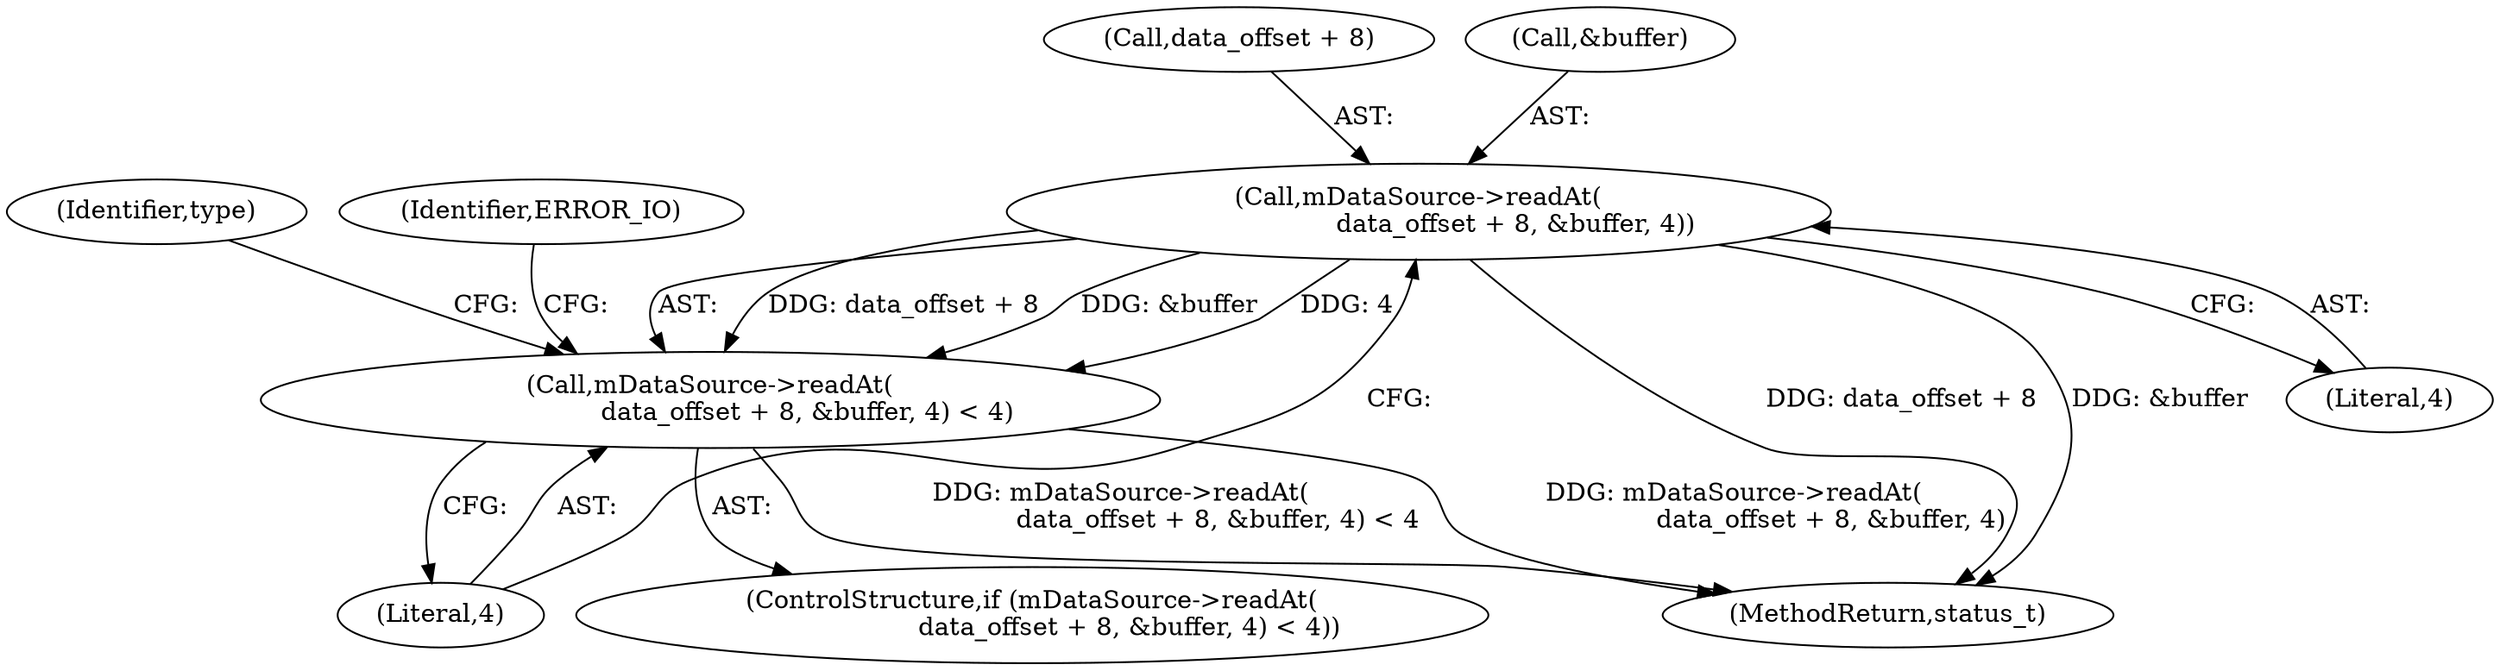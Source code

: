 digraph "0_Android_8a3a2f6ea7defe1a81bb32b3c9f3537f84749b9d@API" {
"1003373" [label="(Call,mDataSource->readAt(\n                        data_offset + 8, &buffer, 4))"];
"1003372" [label="(Call,mDataSource->readAt(\n                        data_offset + 8, &buffer, 4) < 4)"];
"1003374" [label="(Call,data_offset + 8)"];
"1003380" [label="(Literal,4)"];
"1003386" [label="(Identifier,type)"];
"1003371" [label="(ControlStructure,if (mDataSource->readAt(\n                        data_offset + 8, &buffer, 4) < 4))"];
"1003383" [label="(Identifier,ERROR_IO)"];
"1003372" [label="(Call,mDataSource->readAt(\n                        data_offset + 8, &buffer, 4) < 4)"];
"1003377" [label="(Call,&buffer)"];
"1003379" [label="(Literal,4)"];
"1003373" [label="(Call,mDataSource->readAt(\n                        data_offset + 8, &buffer, 4))"];
"1003903" [label="(MethodReturn,status_t)"];
"1003373" -> "1003372"  [label="AST: "];
"1003373" -> "1003379"  [label="CFG: "];
"1003374" -> "1003373"  [label="AST: "];
"1003377" -> "1003373"  [label="AST: "];
"1003379" -> "1003373"  [label="AST: "];
"1003380" -> "1003373"  [label="CFG: "];
"1003373" -> "1003903"  [label="DDG: data_offset + 8"];
"1003373" -> "1003903"  [label="DDG: &buffer"];
"1003373" -> "1003372"  [label="DDG: data_offset + 8"];
"1003373" -> "1003372"  [label="DDG: &buffer"];
"1003373" -> "1003372"  [label="DDG: 4"];
"1003372" -> "1003371"  [label="AST: "];
"1003372" -> "1003380"  [label="CFG: "];
"1003380" -> "1003372"  [label="AST: "];
"1003383" -> "1003372"  [label="CFG: "];
"1003386" -> "1003372"  [label="CFG: "];
"1003372" -> "1003903"  [label="DDG: mDataSource->readAt(\n                        data_offset + 8, &buffer, 4) < 4"];
"1003372" -> "1003903"  [label="DDG: mDataSource->readAt(\n                        data_offset + 8, &buffer, 4)"];
}
